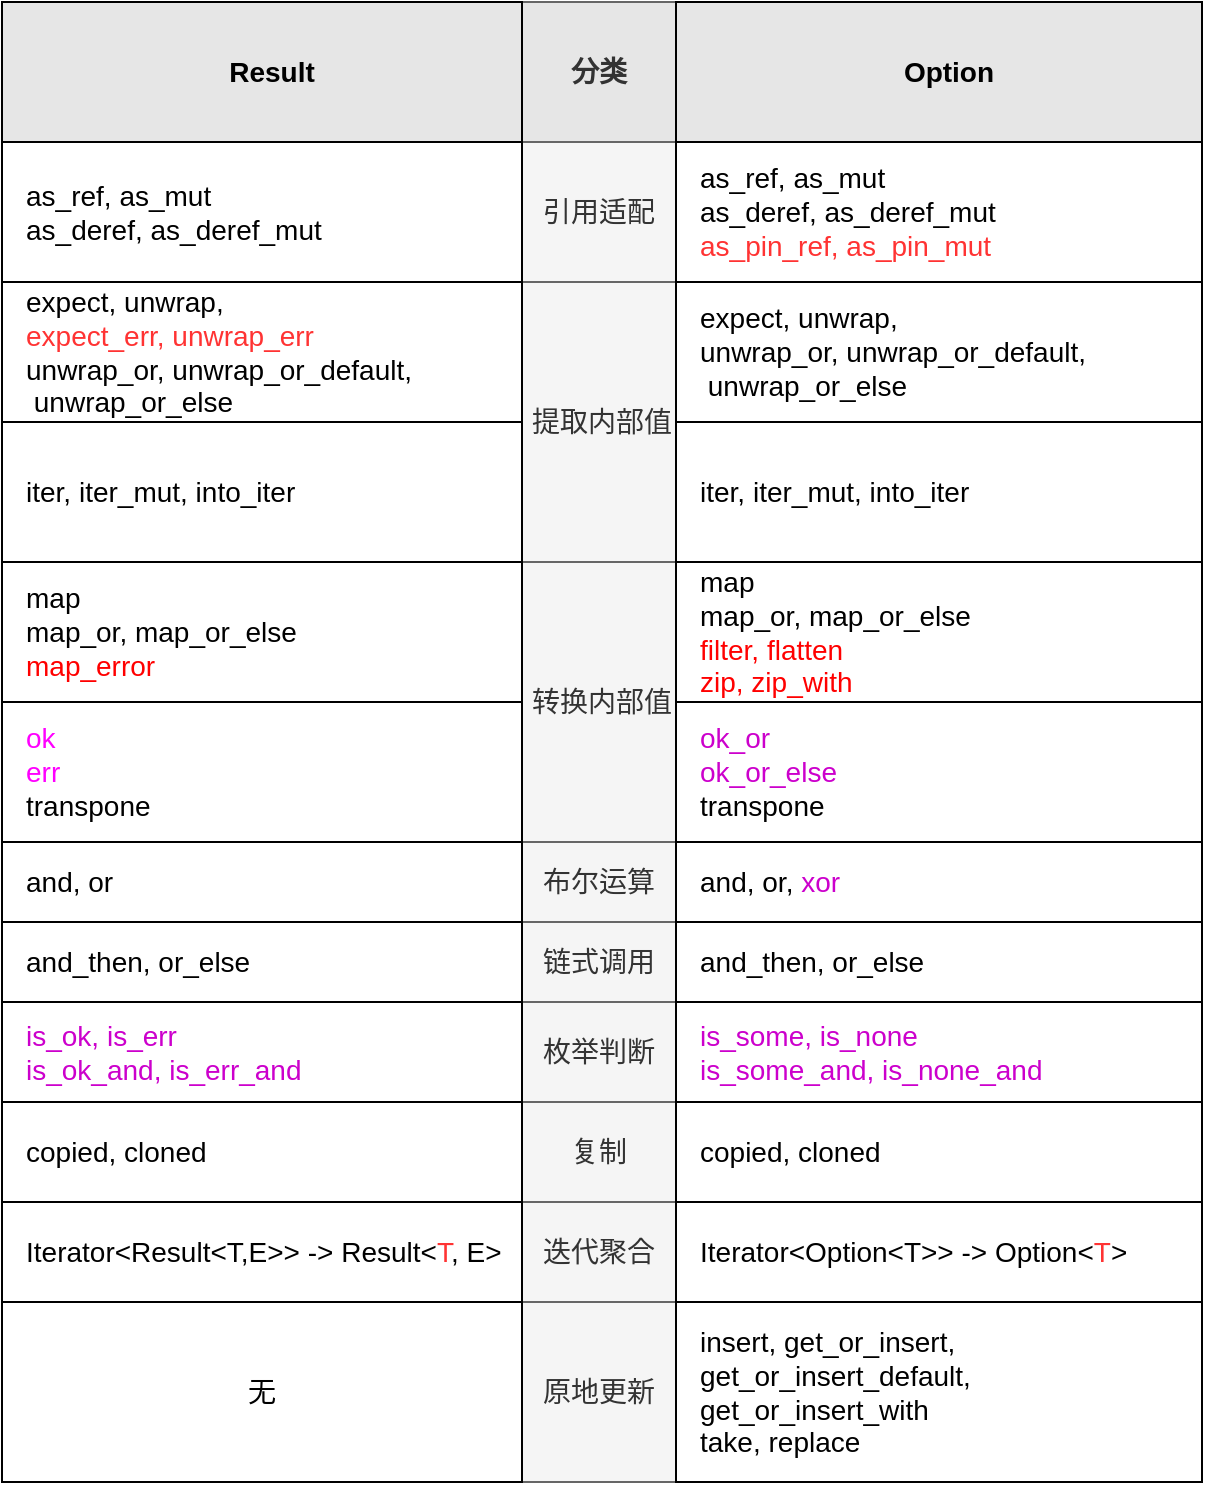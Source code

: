 <mxfile version="21.5.2" type="device">
  <diagram name="第 1 页" id="amgvbtfpD5c7mr5i8vl2">
    <mxGraphModel dx="392" dy="1156" grid="0" gridSize="10" guides="1" tooltips="1" connect="1" arrows="1" fold="1" page="0" pageScale="1" pageWidth="827" pageHeight="1169" math="0" shadow="0">
      <root>
        <mxCell id="0" />
        <mxCell id="1" parent="0" />
        <mxCell id="7Dq5Ay2CCi1CjYVmZKPr-1" value="提取内部值" style="rounded=0;whiteSpace=wrap;html=1;fontSize=14;fillColor=#f5f5f5;strokeColor=#666666;fontColor=#333333;" parent="1" vertex="1">
          <mxGeometry x="750" y="230" width="80" height="140" as="geometry" />
        </mxCell>
        <mxCell id="7Dq5Ay2CCi1CjYVmZKPr-8" value="引用适配" style="rounded=0;whiteSpace=wrap;html=1;fontSize=14;fillColor=#f5f5f5;strokeColor=#666666;fontColor=#333333;" parent="1" vertex="1">
          <mxGeometry x="750" y="160" width="77" height="70" as="geometry" />
        </mxCell>
        <mxCell id="7Dq5Ay2CCi1CjYVmZKPr-9" value="转换内部值" style="rounded=0;whiteSpace=wrap;html=1;fontSize=14;fillColor=#f5f5f5;strokeColor=#666666;fontColor=#333333;" parent="1" vertex="1">
          <mxGeometry x="750" y="370" width="80" height="140" as="geometry" />
        </mxCell>
        <mxCell id="7Dq5Ay2CCi1CjYVmZKPr-16" value="布尔运算" style="rounded=0;whiteSpace=wrap;html=1;fontSize=14;fillColor=#f5f5f5;strokeColor=#666666;fontColor=#333333;" parent="1" vertex="1">
          <mxGeometry x="750" y="510" width="77" height="40" as="geometry" />
        </mxCell>
        <mxCell id="7Dq5Ay2CCi1CjYVmZKPr-17" value="链式调用" style="rounded=0;whiteSpace=wrap;html=1;fontSize=14;fillColor=#f5f5f5;strokeColor=#666666;fontColor=#333333;" parent="1" vertex="1">
          <mxGeometry x="750" y="550" width="77" height="40" as="geometry" />
        </mxCell>
        <mxCell id="7Dq5Ay2CCi1CjYVmZKPr-18" value="迭代聚合" style="rounded=0;whiteSpace=wrap;html=1;fontSize=14;fillColor=#f5f5f5;strokeColor=#666666;fontColor=#333333;" parent="1" vertex="1">
          <mxGeometry x="750" y="690" width="77" height="50" as="geometry" />
        </mxCell>
        <mxCell id="7Dq5Ay2CCi1CjYVmZKPr-19" value="expect, unwrap,&lt;br style=&quot;font-size: 14px;&quot;&gt;&lt;font color=&quot;#ff3333&quot; style=&quot;font-size: 14px;&quot;&gt;expect_err, unwrap_err&lt;br style=&quot;font-size: 14px;&quot;&gt;&lt;/font&gt;unwrap_or, unwrap_or_default,&lt;br style=&quot;font-size: 14px;&quot;&gt;&amp;nbsp;unwrap_or_else" style="whiteSpace=wrap;html=1;rounded=0;align=left;spacingLeft=10;fontSize=14;" parent="1" vertex="1">
          <mxGeometry x="490" y="230" width="260" height="70" as="geometry" />
        </mxCell>
        <mxCell id="7Dq5Ay2CCi1CjYVmZKPr-21" value="iter, iter_mut, into_iter" style="whiteSpace=wrap;html=1;rounded=0;align=left;spacingTop=0;spacingLeft=10;fontSize=14;" parent="1" vertex="1">
          <mxGeometry x="490" y="300" width="260" height="70" as="geometry" />
        </mxCell>
        <mxCell id="7Dq5Ay2CCi1CjYVmZKPr-23" value="map&lt;br style=&quot;font-size: 14px;&quot;&gt;map_or, map_or_else&lt;br style=&quot;font-size: 14px;&quot;&gt;&lt;font color=&quot;#ff0000&quot; style=&quot;font-size: 14px;&quot;&gt;map_error&lt;/font&gt;" style="whiteSpace=wrap;html=1;fontSize=14;rounded=0;align=left;spacingLeft=10;" parent="1" vertex="1">
          <mxGeometry x="490" y="370" width="260" height="70" as="geometry" />
        </mxCell>
        <mxCell id="7Dq5Ay2CCi1CjYVmZKPr-25" value="&lt;font color=&quot;#ff00ff&quot; style=&quot;font-size: 14px;&quot;&gt;ok&lt;br style=&quot;font-size: 14px;&quot;&gt;err&lt;/font&gt;&lt;br style=&quot;font-size: 14px;&quot;&gt;transpone" style="whiteSpace=wrap;html=1;fontSize=14;rounded=0;align=left;spacingLeft=10;" parent="1" vertex="1">
          <mxGeometry x="490" y="440" width="260" height="70" as="geometry" />
        </mxCell>
        <mxCell id="7Dq5Ay2CCi1CjYVmZKPr-27" value="and, or" style="whiteSpace=wrap;html=1;fontSize=14;rounded=0;align=left;spacingLeft=10;" parent="1" vertex="1">
          <mxGeometry x="490" y="510" width="260" height="40" as="geometry" />
        </mxCell>
        <mxCell id="7Dq5Ay2CCi1CjYVmZKPr-28" value="and_then, or_else" style="whiteSpace=wrap;html=1;fontSize=14;rounded=0;align=left;spacingLeft=10;" parent="1" vertex="1">
          <mxGeometry x="490" y="550" width="260" height="40" as="geometry" />
        </mxCell>
        <mxCell id="7Dq5Ay2CCi1CjYVmZKPr-31" value="as_ref, as_mut&lt;br style=&quot;font-size: 14px;&quot;&gt;as_deref, as_deref_mut" style="whiteSpace=wrap;html=1;fontSize=14;rounded=0;align=left;spacingLeft=10;" parent="1" vertex="1">
          <mxGeometry x="490" y="160" width="260" height="70" as="geometry" />
        </mxCell>
        <mxCell id="7Dq5Ay2CCi1CjYVmZKPr-38" value="枚举判断" style="rounded=0;whiteSpace=wrap;html=1;fontSize=14;fillColor=#f5f5f5;strokeColor=#666666;fontColor=#333333;" parent="1" vertex="1">
          <mxGeometry x="750" y="590" width="77" height="50" as="geometry" />
        </mxCell>
        <mxCell id="7Dq5Ay2CCi1CjYVmZKPr-40" value="&lt;font color=&quot;#cc00cc&quot; style=&quot;font-size: 14px;&quot;&gt;is_ok, is_err&lt;br style=&quot;font-size: 14px;&quot;&gt;is_ok_and, is_err_and&lt;/font&gt;" style="whiteSpace=wrap;html=1;fontSize=14;rounded=0;align=left;spacingLeft=10;" parent="1" vertex="1">
          <mxGeometry x="490" y="590" width="260" height="50" as="geometry" />
        </mxCell>
        <mxCell id="bYXj-CY89ZHavtTn7qV5-1" value="as_ref, as_mut&lt;br style=&quot;font-size: 14px;&quot;&gt;as_deref, as_deref_mut&lt;br style=&quot;font-size: 14px;&quot;&gt;&lt;font color=&quot;#ff3333&quot; style=&quot;font-size: 14px;&quot;&gt;as_pin_ref, as_pin_mut&lt;/font&gt;" style="whiteSpace=wrap;html=1;fontSize=14;rounded=0;align=left;spacingLeft=10;" vertex="1" parent="1">
          <mxGeometry x="827" y="160" width="263" height="70" as="geometry" />
        </mxCell>
        <mxCell id="bYXj-CY89ZHavtTn7qV5-2" value="expect, unwrap,&lt;br style=&quot;font-size: 14px;&quot;&gt;unwrap_or, unwrap_or_default,&lt;br style=&quot;font-size: 14px;&quot;&gt;&amp;nbsp;unwrap_or_else" style="whiteSpace=wrap;html=1;rounded=0;align=left;spacingLeft=10;fontSize=14;" vertex="1" parent="1">
          <mxGeometry x="827" y="230" width="263" height="70" as="geometry" />
        </mxCell>
        <mxCell id="bYXj-CY89ZHavtTn7qV5-3" value="iter, iter_mut, into_iter" style="whiteSpace=wrap;html=1;rounded=0;align=left;spacingTop=0;spacingLeft=10;fontSize=14;" vertex="1" parent="1">
          <mxGeometry x="827" y="300" width="263" height="70" as="geometry" />
        </mxCell>
        <mxCell id="bYXj-CY89ZHavtTn7qV5-4" value="map&lt;br style=&quot;font-size: 14px;&quot;&gt;map_or, map_or_else&lt;br style=&quot;font-size: 14px;&quot;&gt;&lt;font color=&quot;#ff0000&quot; style=&quot;font-size: 14px;&quot;&gt;filter, flatten&lt;br style=&quot;font-size: 14px;&quot;&gt;zip, zip_with&lt;br style=&quot;font-size: 14px;&quot;&gt;&lt;/font&gt;" style="whiteSpace=wrap;html=1;fontSize=14;rounded=0;align=left;spacingLeft=10;" vertex="1" parent="1">
          <mxGeometry x="827" y="370" width="263" height="70" as="geometry" />
        </mxCell>
        <mxCell id="bYXj-CY89ZHavtTn7qV5-5" value="&lt;font color=&quot;#cc00cc&quot; style=&quot;font-size: 14px;&quot;&gt;ok_or&lt;br style=&quot;font-size: 14px;&quot;&gt;ok_or_else&lt;/font&gt;&lt;br style=&quot;font-size: 14px;&quot;&gt;transpone" style="whiteSpace=wrap;html=1;fontSize=14;rounded=0;align=left;spacingLeft=10;" vertex="1" parent="1">
          <mxGeometry x="827" y="440" width="263" height="70" as="geometry" />
        </mxCell>
        <mxCell id="bYXj-CY89ZHavtTn7qV5-7" value="Iterator&amp;lt;Option&amp;lt;T&amp;gt;&amp;gt; -&amp;gt; Option&amp;lt;&lt;font color=&quot;#ff3333&quot; style=&quot;font-size: 14px;&quot;&gt;T&lt;/font&gt;&amp;gt;" style="whiteSpace=wrap;html=1;fontSize=14;rounded=0;align=left;spacingLeft=10;" vertex="1" parent="1">
          <mxGeometry x="827" y="690" width="263" height="50" as="geometry" />
        </mxCell>
        <mxCell id="bYXj-CY89ZHavtTn7qV5-9" value="&lt;font color=&quot;#cc00cc&quot; style=&quot;font-size: 14px;&quot;&gt;is_some, is_none&lt;br style=&quot;font-size: 14px;&quot;&gt;is_some_and, is_none_and&lt;/font&gt;" style="whiteSpace=wrap;html=1;fontSize=14;rounded=0;align=left;spacingLeft=10;" vertex="1" parent="1">
          <mxGeometry x="827" y="590" width="263" height="50" as="geometry" />
        </mxCell>
        <mxCell id="bYXj-CY89ZHavtTn7qV5-10" value="分类" style="rounded=0;whiteSpace=wrap;html=1;fontSize=14;fillColor=#E6E6E6;strokeColor=#666666;fontColor=#333333;align=center;fontStyle=1" vertex="1" parent="1">
          <mxGeometry x="750" y="90" width="77" height="70" as="geometry" />
        </mxCell>
        <mxCell id="bYXj-CY89ZHavtTn7qV5-11" value="Result" style="whiteSpace=wrap;html=1;fontSize=14;rounded=0;align=center;spacingLeft=10;fillColor=#E6E6E6;fontStyle=1" vertex="1" parent="1">
          <mxGeometry x="490" y="90" width="260" height="70" as="geometry" />
        </mxCell>
        <mxCell id="bYXj-CY89ZHavtTn7qV5-12" value="Option" style="whiteSpace=wrap;html=1;fontSize=14;rounded=0;align=center;spacingLeft=10;fillColor=#E6E6E6;fontStyle=1" vertex="1" parent="1">
          <mxGeometry x="827" y="90" width="263" height="70" as="geometry" />
        </mxCell>
        <mxCell id="bYXj-CY89ZHavtTn7qV5-13" value="and_then, or_else" style="whiteSpace=wrap;html=1;fontSize=14;rounded=0;align=left;spacingLeft=10;" vertex="1" parent="1">
          <mxGeometry x="827" y="550" width="263" height="40" as="geometry" />
        </mxCell>
        <mxCell id="bYXj-CY89ZHavtTn7qV5-14" value="expect, unwrap,&lt;br style=&quot;font-size: 14px;&quot;&gt;&lt;font color=&quot;#ff3333&quot; style=&quot;font-size: 14px;&quot;&gt;expect_err, unwrap_err&lt;br style=&quot;font-size: 14px;&quot;&gt;&lt;/font&gt;unwrap_or, unwrap_or_default,&lt;br style=&quot;font-size: 14px;&quot;&gt;&amp;nbsp;unwrap_or_else" style="whiteSpace=wrap;html=1;rounded=0;align=left;spacingLeft=10;fontSize=14;" vertex="1" parent="1">
          <mxGeometry x="490" y="230" width="260" height="70" as="geometry" />
        </mxCell>
        <mxCell id="bYXj-CY89ZHavtTn7qV5-15" value="iter, iter_mut, into_iter" style="whiteSpace=wrap;html=1;rounded=0;align=left;spacingTop=0;spacingLeft=10;fontSize=14;" vertex="1" parent="1">
          <mxGeometry x="490" y="300" width="260" height="70" as="geometry" />
        </mxCell>
        <mxCell id="bYXj-CY89ZHavtTn7qV5-16" value="and, or,&lt;font color=&quot;#cc00cc&quot; style=&quot;font-size: 14px;&quot;&gt; xor&lt;/font&gt;" style="whiteSpace=wrap;html=1;fontSize=14;rounded=0;align=left;spacingLeft=10;" vertex="1" parent="1">
          <mxGeometry x="827" y="510" width="263" height="40" as="geometry" />
        </mxCell>
        <mxCell id="bYXj-CY89ZHavtTn7qV5-18" value="复制" style="rounded=0;whiteSpace=wrap;html=1;fontSize=14;fillColor=#f5f5f5;strokeColor=#666666;fontColor=#333333;" vertex="1" parent="1">
          <mxGeometry x="750" y="640" width="77" height="50" as="geometry" />
        </mxCell>
        <mxCell id="bYXj-CY89ZHavtTn7qV5-19" value="&lt;font style=&quot;font-size: 14px;&quot;&gt;copied, cloned&lt;/font&gt;" style="whiteSpace=wrap;html=1;fontSize=14;rounded=0;align=left;spacingLeft=10;fontColor=#000000;" vertex="1" parent="1">
          <mxGeometry x="490" y="640" width="260" height="50" as="geometry" />
        </mxCell>
        <mxCell id="bYXj-CY89ZHavtTn7qV5-20" value="Iterator&amp;lt;Result&amp;lt;T,E&amp;gt;&amp;gt; -&amp;gt; Result&amp;lt;&lt;font style=&quot;border-color: var(--border-color); font-size: 14px;&quot; color=&quot;#ff3333&quot;&gt;T&lt;/font&gt;&lt;span style=&quot;font-size: 14px;&quot;&gt;, E&amp;gt;&lt;/span&gt;" style="rounded=0;whiteSpace=wrap;html=1;align=left;spacingLeft=10;fontSize=14;" vertex="1" parent="1">
          <mxGeometry x="490" y="690" width="260" height="50" as="geometry" />
        </mxCell>
        <mxCell id="bYXj-CY89ZHavtTn7qV5-21" value="&lt;font style=&quot;font-size: 14px;&quot;&gt;copied, cloned&lt;/font&gt;" style="whiteSpace=wrap;html=1;fontSize=14;rounded=0;align=left;spacingLeft=10;fontColor=#000000;" vertex="1" parent="1">
          <mxGeometry x="827" y="640" width="263" height="50" as="geometry" />
        </mxCell>
        <mxCell id="bYXj-CY89ZHavtTn7qV5-22" value="原地更新" style="rounded=0;whiteSpace=wrap;html=1;fontSize=14;fillColor=#f5f5f5;strokeColor=#666666;fontColor=#333333;" vertex="1" parent="1">
          <mxGeometry x="750" y="740" width="77" height="90" as="geometry" />
        </mxCell>
        <mxCell id="bYXj-CY89ZHavtTn7qV5-23" value="insert, get_or_insert, &lt;br style=&quot;font-size: 14px;&quot;&gt;get_or_insert_default, get_or_insert_with&lt;br style=&quot;font-size: 14px;&quot;&gt;take, replace" style="whiteSpace=wrap;html=1;fontSize=14;rounded=0;align=left;spacingLeft=10;" vertex="1" parent="1">
          <mxGeometry x="827" y="740" width="263" height="90" as="geometry" />
        </mxCell>
        <mxCell id="bYXj-CY89ZHavtTn7qV5-24" value="无" style="rounded=0;whiteSpace=wrap;html=1;fontSize=14;" vertex="1" parent="1">
          <mxGeometry x="490" y="740" width="260" height="90" as="geometry" />
        </mxCell>
      </root>
    </mxGraphModel>
  </diagram>
</mxfile>
